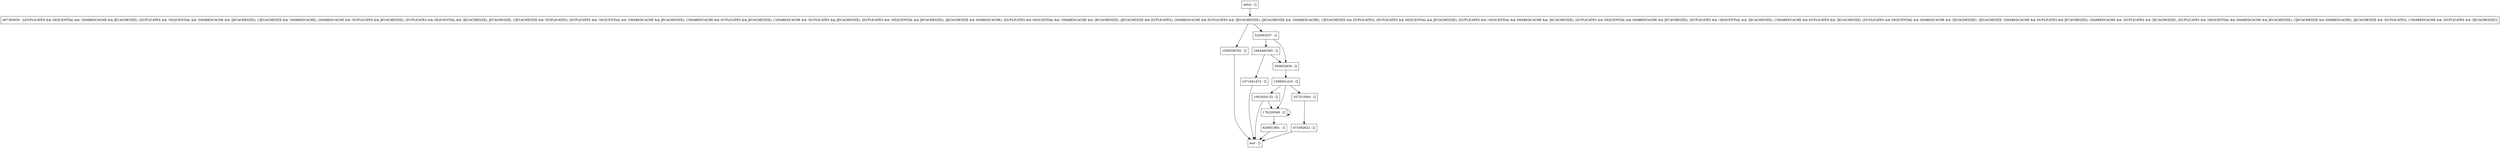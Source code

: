digraph findParentAndRetry {
node [shape=record];
176226549 [label="176226549 - []"];
1565539782 [label="1565539782 - []"];
357233004 [label="357233004 - []"];
500652838 [label="500652838 - []"];
1664460365 [label="1664460365 - []"];
1001654133 [label="1001654133 - []"];
1599501416 [label="1599501416 - []"];
471692622 [label="471692622 - []"];
525563537 [label="525563537 - []"];
entry [label="entry - []"];
exit [label="exit - []"];
607385630 [label="607385630 - [(DUPLICATES && SEQUENTIAL && !SHAREDCACHE && JECACHESIZE), (DUPLICATES && !SEQUENTIAL && !SHAREDCACHE && !JECACHESIZE), (!JECACHESIZE && !SHAREDCACHE), (SHAREDCACHE && !DUPLICATES && JECACHESIZE), (DUPLICATES && SEQUENTIAL && !JECACHESIZE), JECACHESIZE, (!JECACHESIZE && !DUPLICATES), (DUPLICATES && !SEQUENTIAL && !SHAREDCACHE && JECACHESIZE), (!SHAREDCACHE && DUPLICATES && JECACHESIZE), (!SHAREDCACHE && !DUPLICATES && JECACHESIZE), (DUPLICATES && !SEQUENTIAL && JECACHESIZE), (JECACHESIZE && SHAREDCACHE), (DUPLICATES && SEQUENTIAL && !SHAREDCACHE && !JECACHESIZE), (JECACHESIZE && DUPLICATES), (SHAREDCACHE && DUPLICATES && !JECACHESIZE), (JECACHESIZE && !SHAREDCACHE), (!JECACHESIZE && DUPLICATES), (DUPLICATES && SEQUENTIAL && JECACHESIZE), (DUPLICATES && !SEQUENTIAL && SHAREDCACHE && !JECACHESIZE), (DUPLICATES && SEQUENTIAL && SHAREDCACHE && JECACHESIZE), (DUPLICATES && !SEQUENTIAL && !JECACHESIZE), (!SHAREDCACHE && DUPLICATES && !JECACHESIZE), (DUPLICATES && SEQUENTIAL && SHAREDCACHE && !JECACHESIZE), !JECACHESIZE, (SHAREDCACHE && DUPLICATES && JECACHESIZE), (SHAREDCACHE && !DUPLICATES && !JECACHESIZE), (DUPLICATES && !SEQUENTIAL && SHAREDCACHE && JECACHESIZE), (!JECACHESIZE && SHAREDCACHE), (JECACHESIZE && !DUPLICATES), (!SHAREDCACHE && !DUPLICATES && !JECACHESIZE)]"];
1071061472 [label="1071061472 - []"];
826931891 [label="826931891 - []"];
entry;
exit;
176226549 -> 176226549;
176226549 -> 826931891;
1565539782 -> exit;
357233004 -> 471692622;
500652838 -> 1599501416;
1664460365 -> 1071061472;
1664460365 -> 500652838;
1001654133 -> exit;
1001654133 -> 176226549;
1599501416 -> 176226549;
1599501416 -> 357233004;
1599501416 -> 1001654133;
471692622 -> exit;
525563537 -> 500652838;
525563537 -> 1664460365;
entry -> 607385630;
607385630 -> 1565539782;
607385630 -> 525563537;
1071061472 -> exit;
826931891 -> exit;
}
